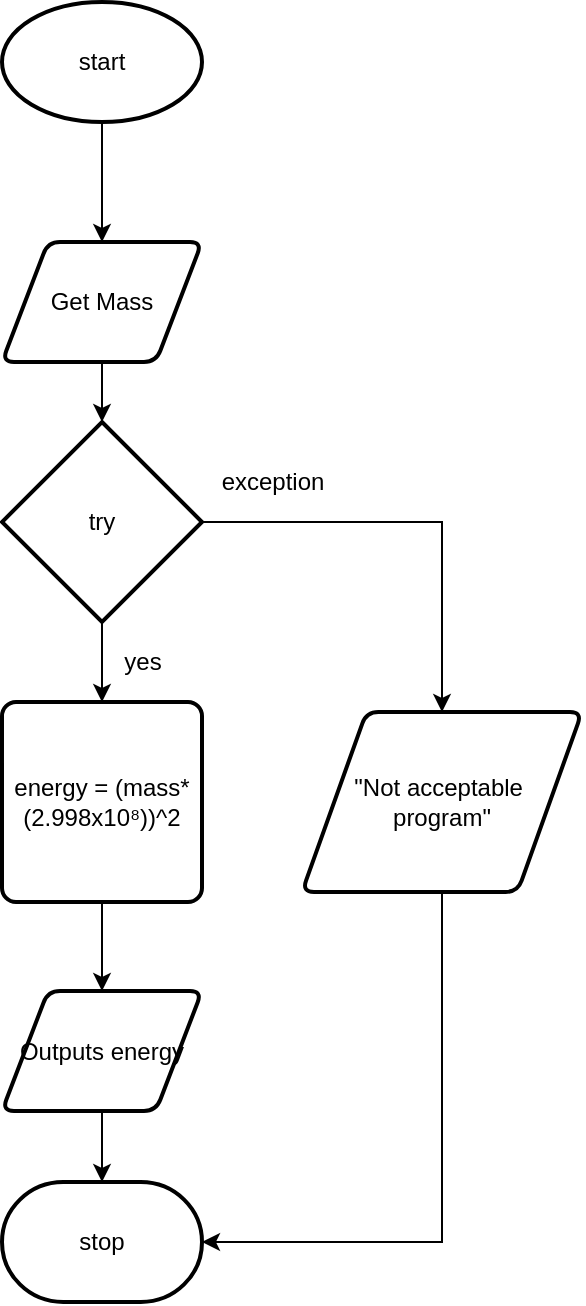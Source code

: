 <mxfile>
    <diagram id="3vNnBTnI_2jzMCDOxx6Q" name="Page-1">
        <mxGraphModel dx="1074" dy="709" grid="1" gridSize="10" guides="1" tooltips="1" connect="1" arrows="1" fold="1" page="1" pageScale="1" pageWidth="827" pageHeight="1169" math="0" shadow="0">
            <root>
                <mxCell id="0"/>
                <mxCell id="1" parent="0"/>
                <mxCell id="4" style="edgeStyle=none;html=1;exitX=0.5;exitY=1;exitDx=0;exitDy=0;exitPerimeter=0;entryX=0.5;entryY=0;entryDx=0;entryDy=0;" edge="1" parent="1" source="2" target="3">
                    <mxGeometry relative="1" as="geometry"/>
                </mxCell>
                <mxCell id="2" value="start" style="strokeWidth=2;html=1;shape=mxgraph.flowchart.start_1;whiteSpace=wrap;" vertex="1" parent="1">
                    <mxGeometry x="30" y="30" width="100" height="60" as="geometry"/>
                </mxCell>
                <mxCell id="7" style="edgeStyle=none;html=1;exitX=0.5;exitY=1;exitDx=0;exitDy=0;entryX=0.5;entryY=0;entryDx=0;entryDy=0;entryPerimeter=0;" edge="1" parent="1" source="3" target="6">
                    <mxGeometry relative="1" as="geometry"/>
                </mxCell>
                <mxCell id="3" value="Get Mass" style="shape=parallelogram;html=1;strokeWidth=2;perimeter=parallelogramPerimeter;whiteSpace=wrap;rounded=1;arcSize=12;size=0.23;" vertex="1" parent="1">
                    <mxGeometry x="30" y="150" width="100" height="60" as="geometry"/>
                </mxCell>
                <mxCell id="13" style="edgeStyle=none;rounded=0;html=1;exitX=0.5;exitY=1;exitDx=0;exitDy=0;entryX=0.5;entryY=0;entryDx=0;entryDy=0;" edge="1" parent="1" source="5" target="12">
                    <mxGeometry relative="1" as="geometry"/>
                </mxCell>
                <mxCell id="5" value="energy = (mass* (2.998x10⁸))^2" style="rounded=1;whiteSpace=wrap;html=1;absoluteArcSize=1;arcSize=14;strokeWidth=2;" vertex="1" parent="1">
                    <mxGeometry x="30" y="380" width="100" height="100" as="geometry"/>
                </mxCell>
                <mxCell id="8" style="edgeStyle=none;html=1;exitX=1;exitY=0.5;exitDx=0;exitDy=0;exitPerimeter=0;entryX=0.5;entryY=0;entryDx=0;entryDy=0;strokeColor=none;rounded=0;" edge="1" parent="1" source="6" target="9">
                    <mxGeometry relative="1" as="geometry">
                        <mxPoint x="380" y="420" as="targetPoint"/>
                        <Array as="points">
                            <mxPoint x="280" y="290"/>
                        </Array>
                    </mxGeometry>
                </mxCell>
                <mxCell id="10" style="edgeStyle=none;rounded=0;html=1;exitX=1;exitY=0.5;exitDx=0;exitDy=0;exitPerimeter=0;entryX=0.5;entryY=0;entryDx=0;entryDy=0;" edge="1" parent="1" source="6" target="9">
                    <mxGeometry relative="1" as="geometry">
                        <Array as="points">
                            <mxPoint x="250" y="290"/>
                        </Array>
                    </mxGeometry>
                </mxCell>
                <mxCell id="11" style="edgeStyle=none;rounded=0;html=1;exitX=0.5;exitY=1;exitDx=0;exitDy=0;exitPerimeter=0;entryX=0.5;entryY=0;entryDx=0;entryDy=0;" edge="1" parent="1" source="6" target="5">
                    <mxGeometry relative="1" as="geometry"/>
                </mxCell>
                <mxCell id="6" value="try" style="strokeWidth=2;html=1;shape=mxgraph.flowchart.decision;whiteSpace=wrap;" vertex="1" parent="1">
                    <mxGeometry x="30" y="240" width="100" height="100" as="geometry"/>
                </mxCell>
                <mxCell id="16" style="edgeStyle=none;rounded=0;html=1;exitX=0.5;exitY=1;exitDx=0;exitDy=0;entryX=1;entryY=0.5;entryDx=0;entryDy=0;entryPerimeter=0;" edge="1" parent="1" source="9" target="14">
                    <mxGeometry relative="1" as="geometry">
                        <Array as="points">
                            <mxPoint x="250" y="650"/>
                        </Array>
                    </mxGeometry>
                </mxCell>
                <mxCell id="9" value="&quot;Not acceptable&amp;nbsp;&lt;br&gt;program&quot;" style="shape=parallelogram;html=1;strokeWidth=2;perimeter=parallelogramPerimeter;whiteSpace=wrap;rounded=1;arcSize=12;size=0.23;" vertex="1" parent="1">
                    <mxGeometry x="180" y="385" width="140" height="90" as="geometry"/>
                </mxCell>
                <mxCell id="15" style="edgeStyle=none;rounded=0;html=1;exitX=0.5;exitY=1;exitDx=0;exitDy=0;entryX=0.5;entryY=0;entryDx=0;entryDy=0;entryPerimeter=0;" edge="1" parent="1" source="12" target="14">
                    <mxGeometry relative="1" as="geometry"/>
                </mxCell>
                <mxCell id="12" value="Outputs energy" style="shape=parallelogram;html=1;strokeWidth=2;perimeter=parallelogramPerimeter;whiteSpace=wrap;rounded=1;arcSize=12;size=0.23;" vertex="1" parent="1">
                    <mxGeometry x="30" y="524.5" width="100" height="60" as="geometry"/>
                </mxCell>
                <mxCell id="14" value="stop" style="strokeWidth=2;html=1;shape=mxgraph.flowchart.terminator;whiteSpace=wrap;" vertex="1" parent="1">
                    <mxGeometry x="30" y="620" width="100" height="60" as="geometry"/>
                </mxCell>
                <mxCell id="17" value="exception" style="text;html=1;align=center;verticalAlign=middle;resizable=0;points=[];autosize=1;strokeColor=none;fillColor=none;" vertex="1" parent="1">
                    <mxGeometry x="130" y="260" width="70" height="20" as="geometry"/>
                </mxCell>
                <mxCell id="19" value="yes" style="text;html=1;align=center;verticalAlign=middle;resizable=0;points=[];autosize=1;strokeColor=none;fillColor=none;" vertex="1" parent="1">
                    <mxGeometry x="85" y="350" width="30" height="20" as="geometry"/>
                </mxCell>
            </root>
        </mxGraphModel>
    </diagram>
</mxfile>